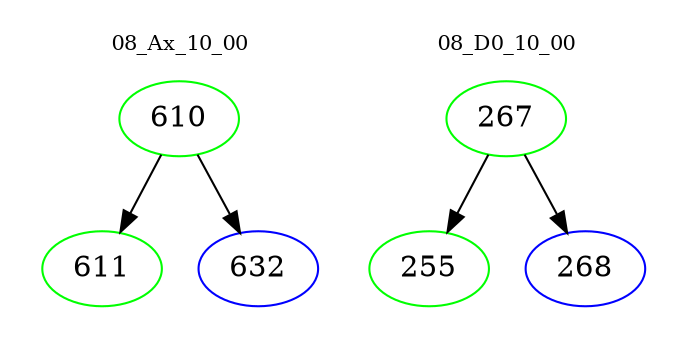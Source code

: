 digraph{
subgraph cluster_0 {
color = white
label = "08_Ax_10_00";
fontsize=10;
T0_610 [label="610", color="green"]
T0_610 -> T0_611 [color="black"]
T0_611 [label="611", color="green"]
T0_610 -> T0_632 [color="black"]
T0_632 [label="632", color="blue"]
}
subgraph cluster_1 {
color = white
label = "08_D0_10_00";
fontsize=10;
T1_267 [label="267", color="green"]
T1_267 -> T1_255 [color="black"]
T1_255 [label="255", color="green"]
T1_267 -> T1_268 [color="black"]
T1_268 [label="268", color="blue"]
}
}
